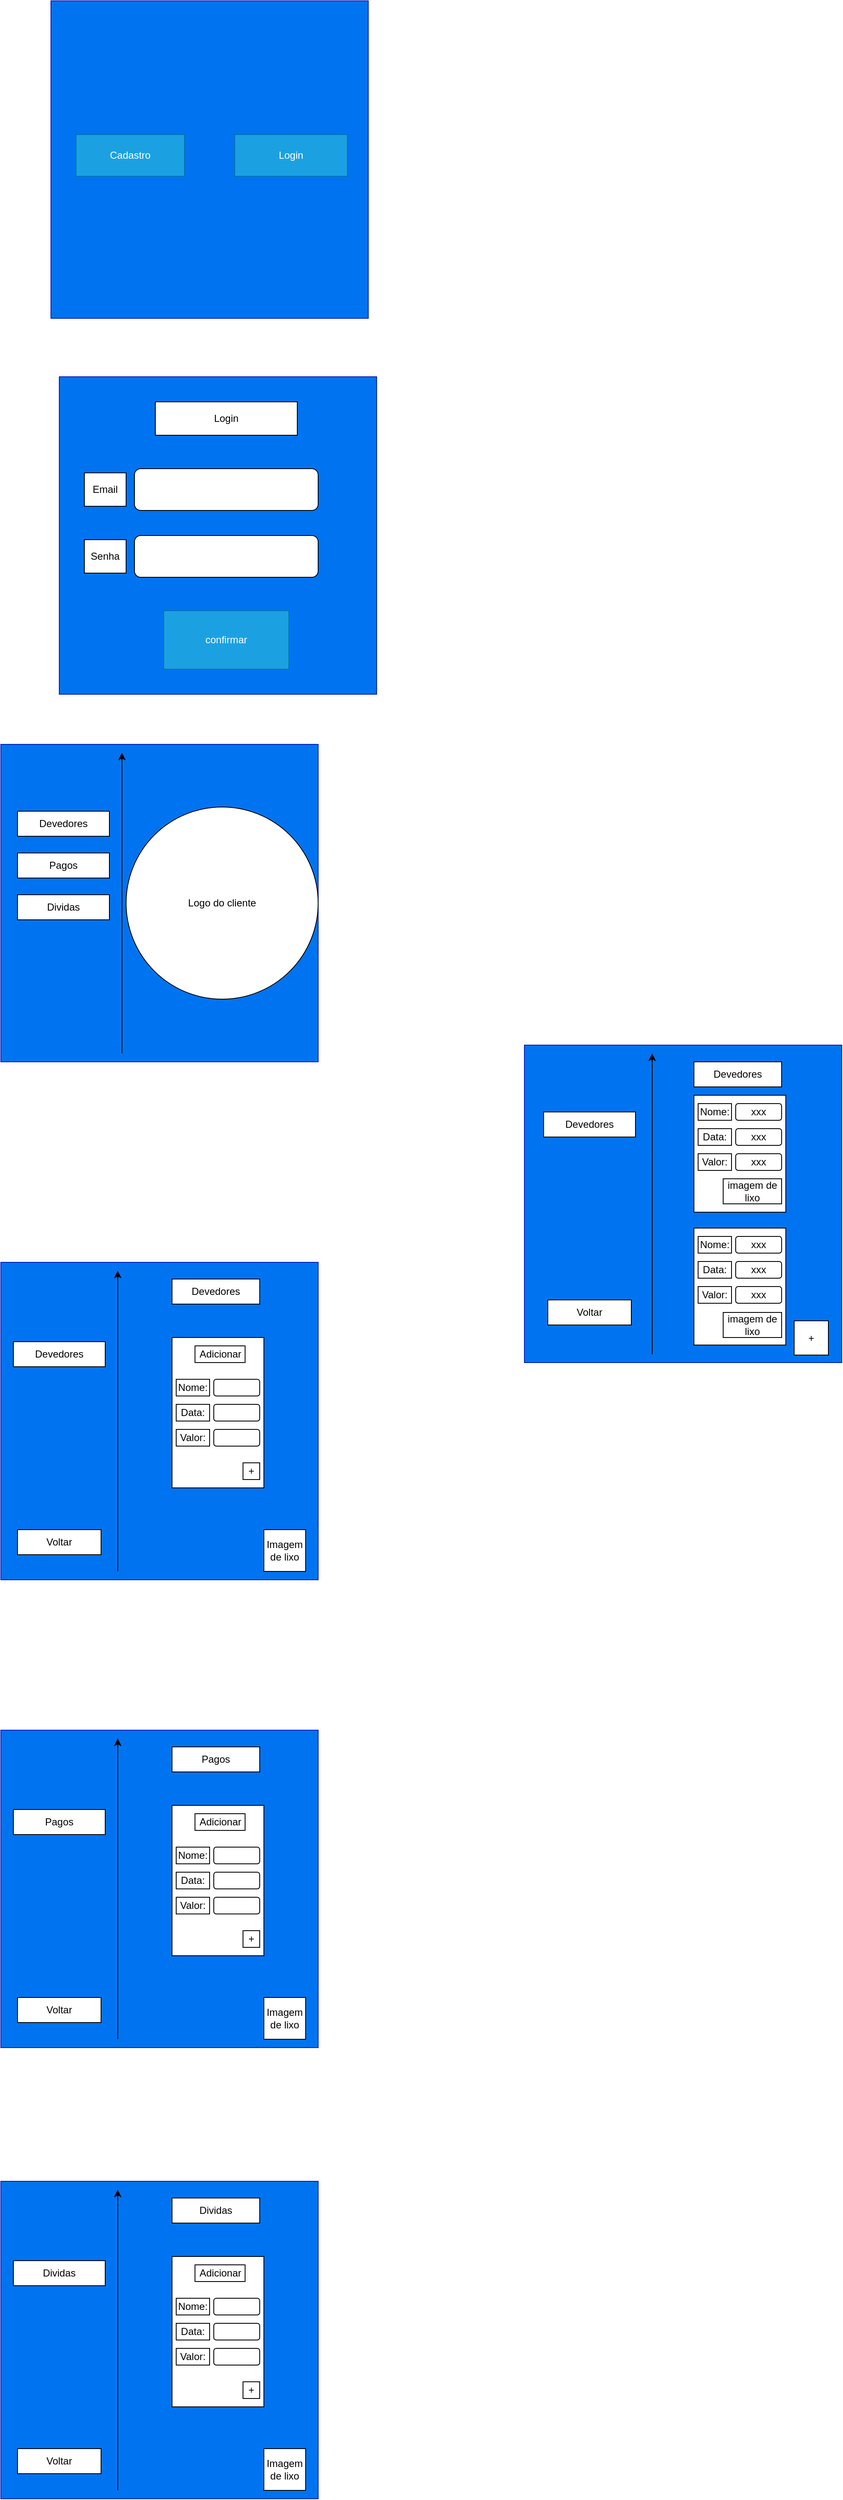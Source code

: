 <mxfile version="24.4.8" type="device">
  <diagram name="Página-1" id="--YW8Oi_dMuqeVS6Kxrc">
    <mxGraphModel dx="1434" dy="1951" grid="1" gridSize="10" guides="1" tooltips="1" connect="1" arrows="1" fold="1" page="1" pageScale="1" pageWidth="827" pageHeight="1169" math="0" shadow="0">
      <root>
        <mxCell id="0" />
        <mxCell id="1" parent="0" />
        <mxCell id="BsE6x93BiJvcrGHNvBgJ-4" value="" style="whiteSpace=wrap;html=1;aspect=fixed;fillColor=#0074f0;fontColor=#ffffff;strokeColor=#001DBC;" vertex="1" parent="1">
          <mxGeometry x="270" y="130" width="380" height="380" as="geometry" />
        </mxCell>
        <mxCell id="BsE6x93BiJvcrGHNvBgJ-5" value="" style="rounded=1;whiteSpace=wrap;html=1;" vertex="1" parent="1">
          <mxGeometry x="360" y="240" width="220" height="50" as="geometry" />
        </mxCell>
        <mxCell id="BsE6x93BiJvcrGHNvBgJ-6" value="" style="rounded=1;whiteSpace=wrap;html=1;" vertex="1" parent="1">
          <mxGeometry x="360" y="320" width="220" height="50" as="geometry" />
        </mxCell>
        <mxCell id="BsE6x93BiJvcrGHNvBgJ-7" value="Login&lt;span style=&quot;color: rgba(0, 0, 0, 0); font-family: monospace; font-size: 0px; text-align: start; text-wrap: nowrap;&quot;&gt;%3CmxGraphModel%3E%3Croot%3E%3CmxCell%20id%3D%220%22%2F%3E%3CmxCell%20id%3D%221%22%20parent%3D%220%22%2F%3E%3CmxCell%20id%3D%222%22%20value%3D%22%22%20style%3D%22rounded%3D1%3BwhiteSpace%3Dwrap%3Bhtml%3D1%3B%22%20vertex%3D%221%22%20parent%3D%221%22%3E%3CmxGeometry%20x%3D%22360%22%20y%3D%22240%22%20width%3D%22220%22%20height%3D%2250%22%20as%3D%22geometry%22%2F%3E%3C%2FmxCell%3E%3C%2Froot%3E%3C%2FmxGraphModel%3E&lt;/span&gt;" style="rounded=0;whiteSpace=wrap;html=1;" vertex="1" parent="1">
          <mxGeometry x="385" y="160" width="170" height="40" as="geometry" />
        </mxCell>
        <mxCell id="BsE6x93BiJvcrGHNvBgJ-8" value="Senha" style="rounded=0;whiteSpace=wrap;html=1;" vertex="1" parent="1">
          <mxGeometry x="300" y="325" width="50" height="40" as="geometry" />
        </mxCell>
        <mxCell id="BsE6x93BiJvcrGHNvBgJ-9" value="Email" style="rounded=0;whiteSpace=wrap;html=1;" vertex="1" parent="1">
          <mxGeometry x="300" y="245" width="50" height="40" as="geometry" />
        </mxCell>
        <mxCell id="BsE6x93BiJvcrGHNvBgJ-10" value="confirmar" style="rounded=0;whiteSpace=wrap;html=1;fillColor=#1ba1e2;fontColor=#ffffff;strokeColor=#006EAF;" vertex="1" parent="1">
          <mxGeometry x="395" y="410" width="150" height="70" as="geometry" />
        </mxCell>
        <mxCell id="BsE6x93BiJvcrGHNvBgJ-11" value="" style="whiteSpace=wrap;html=1;aspect=fixed;fillColor=#0074f0;fontColor=#ffffff;strokeColor=#001DBC;" vertex="1" parent="1">
          <mxGeometry x="260" y="-320" width="380" height="380" as="geometry" />
        </mxCell>
        <mxCell id="BsE6x93BiJvcrGHNvBgJ-12" value="Cadastro" style="rounded=0;whiteSpace=wrap;html=1;fillColor=#1ba1e2;fontColor=#ffffff;strokeColor=#006EAF;" vertex="1" parent="1">
          <mxGeometry x="290" y="-160" width="130" height="50" as="geometry" />
        </mxCell>
        <mxCell id="BsE6x93BiJvcrGHNvBgJ-13" value="Login" style="rounded=0;whiteSpace=wrap;html=1;fillColor=#1ba1e2;fontColor=#ffffff;strokeColor=#006EAF;" vertex="1" parent="1">
          <mxGeometry x="480" y="-160" width="135" height="50" as="geometry" />
        </mxCell>
        <mxCell id="BsE6x93BiJvcrGHNvBgJ-15" value="" style="whiteSpace=wrap;html=1;aspect=fixed;fillColor=#0074f0;fontColor=#ffffff;strokeColor=#001DBC;" vertex="1" parent="1">
          <mxGeometry x="200" y="570" width="380" height="380" as="geometry" />
        </mxCell>
        <mxCell id="BsE6x93BiJvcrGHNvBgJ-18" style="edgeStyle=orthogonalEdgeStyle;rounded=0;orthogonalLoop=1;jettySize=auto;html=1;" edge="1" parent="1">
          <mxGeometry relative="1" as="geometry">
            <mxPoint x="345" y="940" as="sourcePoint" />
            <mxPoint x="345" y="580" as="targetPoint" />
          </mxGeometry>
        </mxCell>
        <mxCell id="BsE6x93BiJvcrGHNvBgJ-19" value="Devedores" style="rounded=0;whiteSpace=wrap;html=1;" vertex="1" parent="1">
          <mxGeometry x="220" y="650" width="110" height="30" as="geometry" />
        </mxCell>
        <mxCell id="BsE6x93BiJvcrGHNvBgJ-20" value="Pagos" style="rounded=0;whiteSpace=wrap;html=1;" vertex="1" parent="1">
          <mxGeometry x="220" y="700" width="110" height="30" as="geometry" />
        </mxCell>
        <mxCell id="BsE6x93BiJvcrGHNvBgJ-21" value="Dividas" style="rounded=0;whiteSpace=wrap;html=1;" vertex="1" parent="1">
          <mxGeometry x="220" y="750" width="110" height="30" as="geometry" />
        </mxCell>
        <mxCell id="BsE6x93BiJvcrGHNvBgJ-22" value="Logo do cliente" style="ellipse;whiteSpace=wrap;html=1;aspect=fixed;" vertex="1" parent="1">
          <mxGeometry x="350" y="645" width="230" height="230" as="geometry" />
        </mxCell>
        <mxCell id="BsE6x93BiJvcrGHNvBgJ-23" value="" style="whiteSpace=wrap;html=1;aspect=fixed;fillColor=#0074f0;fontColor=#ffffff;strokeColor=#001DBC;" vertex="1" parent="1">
          <mxGeometry x="200" y="1190" width="380" height="380" as="geometry" />
        </mxCell>
        <mxCell id="BsE6x93BiJvcrGHNvBgJ-24" value="Devedores" style="rounded=0;whiteSpace=wrap;html=1;" vertex="1" parent="1">
          <mxGeometry x="405" y="1210" width="105" height="30" as="geometry" />
        </mxCell>
        <mxCell id="BsE6x93BiJvcrGHNvBgJ-26" value="" style="rounded=0;whiteSpace=wrap;html=1;" vertex="1" parent="1">
          <mxGeometry x="405" y="1280" width="110" height="180" as="geometry" />
        </mxCell>
        <mxCell id="BsE6x93BiJvcrGHNvBgJ-27" value="Adicionar" style="rounded=0;whiteSpace=wrap;html=1;" vertex="1" parent="1">
          <mxGeometry x="432.5" y="1290" width="60" height="20" as="geometry" />
        </mxCell>
        <mxCell id="BsE6x93BiJvcrGHNvBgJ-28" value="Nome:" style="rounded=0;whiteSpace=wrap;html=1;" vertex="1" parent="1">
          <mxGeometry x="410" y="1330" width="40" height="20" as="geometry" />
        </mxCell>
        <mxCell id="BsE6x93BiJvcrGHNvBgJ-29" value="" style="rounded=1;whiteSpace=wrap;html=1;" vertex="1" parent="1">
          <mxGeometry x="455" y="1330" width="55" height="20" as="geometry" />
        </mxCell>
        <mxCell id="BsE6x93BiJvcrGHNvBgJ-30" value="Data:" style="rounded=0;whiteSpace=wrap;html=1;" vertex="1" parent="1">
          <mxGeometry x="410" y="1360" width="40" height="20" as="geometry" />
        </mxCell>
        <mxCell id="BsE6x93BiJvcrGHNvBgJ-31" value="" style="rounded=1;whiteSpace=wrap;html=1;" vertex="1" parent="1">
          <mxGeometry x="455" y="1360" width="55" height="20" as="geometry" />
        </mxCell>
        <mxCell id="BsE6x93BiJvcrGHNvBgJ-32" value="Valor:" style="rounded=0;whiteSpace=wrap;html=1;" vertex="1" parent="1">
          <mxGeometry x="410" y="1390" width="40" height="20" as="geometry" />
        </mxCell>
        <mxCell id="BsE6x93BiJvcrGHNvBgJ-33" value="" style="rounded=1;whiteSpace=wrap;html=1;" vertex="1" parent="1">
          <mxGeometry x="455" y="1390" width="55" height="20" as="geometry" />
        </mxCell>
        <mxCell id="BsE6x93BiJvcrGHNvBgJ-35" value="+" style="whiteSpace=wrap;html=1;aspect=fixed;" vertex="1" parent="1">
          <mxGeometry x="490" y="1430" width="20" height="20" as="geometry" />
        </mxCell>
        <mxCell id="BsE6x93BiJvcrGHNvBgJ-36" value="Imagem de lixo" style="whiteSpace=wrap;html=1;aspect=fixed;" vertex="1" parent="1">
          <mxGeometry x="515" y="1510" width="50" height="50" as="geometry" />
        </mxCell>
        <mxCell id="BsE6x93BiJvcrGHNvBgJ-37" style="edgeStyle=orthogonalEdgeStyle;rounded=0;orthogonalLoop=1;jettySize=auto;html=1;" edge="1" parent="1">
          <mxGeometry relative="1" as="geometry">
            <mxPoint x="340" y="1560" as="sourcePoint" />
            <mxPoint x="340" y="1200" as="targetPoint" />
          </mxGeometry>
        </mxCell>
        <mxCell id="BsE6x93BiJvcrGHNvBgJ-39" value="Voltar" style="rounded=0;whiteSpace=wrap;html=1;" vertex="1" parent="1">
          <mxGeometry x="220" y="1510" width="100" height="30" as="geometry" />
        </mxCell>
        <mxCell id="BsE6x93BiJvcrGHNvBgJ-40" value="Devedores" style="rounded=0;whiteSpace=wrap;html=1;" vertex="1" parent="1">
          <mxGeometry x="215" y="1285" width="110" height="30" as="geometry" />
        </mxCell>
        <mxCell id="BsE6x93BiJvcrGHNvBgJ-41" value="" style="whiteSpace=wrap;html=1;aspect=fixed;fillColor=#0074f0;fontColor=#ffffff;strokeColor=#001DBC;" vertex="1" parent="1">
          <mxGeometry x="200" y="1750" width="380" height="380" as="geometry" />
        </mxCell>
        <mxCell id="BsE6x93BiJvcrGHNvBgJ-42" value="Pagos" style="rounded=0;whiteSpace=wrap;html=1;" vertex="1" parent="1">
          <mxGeometry x="405" y="1770" width="105" height="30" as="geometry" />
        </mxCell>
        <mxCell id="BsE6x93BiJvcrGHNvBgJ-43" value="" style="rounded=0;whiteSpace=wrap;html=1;" vertex="1" parent="1">
          <mxGeometry x="405" y="1840" width="110" height="180" as="geometry" />
        </mxCell>
        <mxCell id="BsE6x93BiJvcrGHNvBgJ-44" value="Adicionar" style="rounded=0;whiteSpace=wrap;html=1;" vertex="1" parent="1">
          <mxGeometry x="432.5" y="1850" width="60" height="20" as="geometry" />
        </mxCell>
        <mxCell id="BsE6x93BiJvcrGHNvBgJ-45" value="Nome:" style="rounded=0;whiteSpace=wrap;html=1;" vertex="1" parent="1">
          <mxGeometry x="410" y="1890" width="40" height="20" as="geometry" />
        </mxCell>
        <mxCell id="BsE6x93BiJvcrGHNvBgJ-46" value="" style="rounded=1;whiteSpace=wrap;html=1;" vertex="1" parent="1">
          <mxGeometry x="455" y="1890" width="55" height="20" as="geometry" />
        </mxCell>
        <mxCell id="BsE6x93BiJvcrGHNvBgJ-47" value="Data:" style="rounded=0;whiteSpace=wrap;html=1;" vertex="1" parent="1">
          <mxGeometry x="410" y="1920" width="40" height="20" as="geometry" />
        </mxCell>
        <mxCell id="BsE6x93BiJvcrGHNvBgJ-48" value="" style="rounded=1;whiteSpace=wrap;html=1;" vertex="1" parent="1">
          <mxGeometry x="455" y="1920" width="55" height="20" as="geometry" />
        </mxCell>
        <mxCell id="BsE6x93BiJvcrGHNvBgJ-49" value="Valor:" style="rounded=0;whiteSpace=wrap;html=1;" vertex="1" parent="1">
          <mxGeometry x="410" y="1950" width="40" height="20" as="geometry" />
        </mxCell>
        <mxCell id="BsE6x93BiJvcrGHNvBgJ-50" value="" style="rounded=1;whiteSpace=wrap;html=1;" vertex="1" parent="1">
          <mxGeometry x="455" y="1950" width="55" height="20" as="geometry" />
        </mxCell>
        <mxCell id="BsE6x93BiJvcrGHNvBgJ-51" value="+" style="whiteSpace=wrap;html=1;aspect=fixed;" vertex="1" parent="1">
          <mxGeometry x="490" y="1990" width="20" height="20" as="geometry" />
        </mxCell>
        <mxCell id="BsE6x93BiJvcrGHNvBgJ-52" value="Imagem de lixo" style="whiteSpace=wrap;html=1;aspect=fixed;" vertex="1" parent="1">
          <mxGeometry x="515" y="2070" width="50" height="50" as="geometry" />
        </mxCell>
        <mxCell id="BsE6x93BiJvcrGHNvBgJ-53" style="edgeStyle=orthogonalEdgeStyle;rounded=0;orthogonalLoop=1;jettySize=auto;html=1;" edge="1" parent="1">
          <mxGeometry relative="1" as="geometry">
            <mxPoint x="340" y="2120" as="sourcePoint" />
            <mxPoint x="340" y="1760" as="targetPoint" />
          </mxGeometry>
        </mxCell>
        <mxCell id="BsE6x93BiJvcrGHNvBgJ-54" value="Voltar" style="rounded=0;whiteSpace=wrap;html=1;" vertex="1" parent="1">
          <mxGeometry x="220" y="2070" width="100" height="30" as="geometry" />
        </mxCell>
        <mxCell id="BsE6x93BiJvcrGHNvBgJ-55" value="Pagos" style="rounded=0;whiteSpace=wrap;html=1;" vertex="1" parent="1">
          <mxGeometry x="215" y="1845" width="110" height="30" as="geometry" />
        </mxCell>
        <mxCell id="BsE6x93BiJvcrGHNvBgJ-56" value="" style="whiteSpace=wrap;html=1;aspect=fixed;fillColor=#0074f0;fontColor=#ffffff;strokeColor=#001DBC;" vertex="1" parent="1">
          <mxGeometry x="200" y="2290" width="380" height="380" as="geometry" />
        </mxCell>
        <mxCell id="BsE6x93BiJvcrGHNvBgJ-57" value="Dividas" style="rounded=0;whiteSpace=wrap;html=1;" vertex="1" parent="1">
          <mxGeometry x="405" y="2310" width="105" height="30" as="geometry" />
        </mxCell>
        <mxCell id="BsE6x93BiJvcrGHNvBgJ-58" value="" style="rounded=0;whiteSpace=wrap;html=1;" vertex="1" parent="1">
          <mxGeometry x="405" y="2380" width="110" height="180" as="geometry" />
        </mxCell>
        <mxCell id="BsE6x93BiJvcrGHNvBgJ-59" value="Adicionar" style="rounded=0;whiteSpace=wrap;html=1;" vertex="1" parent="1">
          <mxGeometry x="432.5" y="2390" width="60" height="20" as="geometry" />
        </mxCell>
        <mxCell id="BsE6x93BiJvcrGHNvBgJ-60" value="Nome:" style="rounded=0;whiteSpace=wrap;html=1;" vertex="1" parent="1">
          <mxGeometry x="410" y="2430" width="40" height="20" as="geometry" />
        </mxCell>
        <mxCell id="BsE6x93BiJvcrGHNvBgJ-61" value="" style="rounded=1;whiteSpace=wrap;html=1;" vertex="1" parent="1">
          <mxGeometry x="455" y="2430" width="55" height="20" as="geometry" />
        </mxCell>
        <mxCell id="BsE6x93BiJvcrGHNvBgJ-62" value="Data:" style="rounded=0;whiteSpace=wrap;html=1;" vertex="1" parent="1">
          <mxGeometry x="410" y="2460" width="40" height="20" as="geometry" />
        </mxCell>
        <mxCell id="BsE6x93BiJvcrGHNvBgJ-63" value="" style="rounded=1;whiteSpace=wrap;html=1;" vertex="1" parent="1">
          <mxGeometry x="455" y="2460" width="55" height="20" as="geometry" />
        </mxCell>
        <mxCell id="BsE6x93BiJvcrGHNvBgJ-64" value="Valor:" style="rounded=0;whiteSpace=wrap;html=1;" vertex="1" parent="1">
          <mxGeometry x="410" y="2490" width="40" height="20" as="geometry" />
        </mxCell>
        <mxCell id="BsE6x93BiJvcrGHNvBgJ-65" value="" style="rounded=1;whiteSpace=wrap;html=1;" vertex="1" parent="1">
          <mxGeometry x="455" y="2490" width="55" height="20" as="geometry" />
        </mxCell>
        <mxCell id="BsE6x93BiJvcrGHNvBgJ-66" value="+" style="whiteSpace=wrap;html=1;aspect=fixed;" vertex="1" parent="1">
          <mxGeometry x="490" y="2530" width="20" height="20" as="geometry" />
        </mxCell>
        <mxCell id="BsE6x93BiJvcrGHNvBgJ-67" value="Imagem de lixo" style="whiteSpace=wrap;html=1;aspect=fixed;" vertex="1" parent="1">
          <mxGeometry x="515" y="2610" width="50" height="50" as="geometry" />
        </mxCell>
        <mxCell id="BsE6x93BiJvcrGHNvBgJ-68" style="edgeStyle=orthogonalEdgeStyle;rounded=0;orthogonalLoop=1;jettySize=auto;html=1;" edge="1" parent="1">
          <mxGeometry relative="1" as="geometry">
            <mxPoint x="340" y="2660" as="sourcePoint" />
            <mxPoint x="340" y="2300" as="targetPoint" />
          </mxGeometry>
        </mxCell>
        <mxCell id="BsE6x93BiJvcrGHNvBgJ-69" value="Voltar" style="rounded=0;whiteSpace=wrap;html=1;" vertex="1" parent="1">
          <mxGeometry x="220" y="2610" width="100" height="30" as="geometry" />
        </mxCell>
        <mxCell id="BsE6x93BiJvcrGHNvBgJ-70" value="Dividas" style="rounded=0;whiteSpace=wrap;html=1;" vertex="1" parent="1">
          <mxGeometry x="215" y="2385" width="110" height="30" as="geometry" />
        </mxCell>
        <mxCell id="BsE6x93BiJvcrGHNvBgJ-71" value="" style="whiteSpace=wrap;html=1;aspect=fixed;fillColor=#0074f0;fontColor=#ffffff;strokeColor=#001DBC;" vertex="1" parent="1">
          <mxGeometry x="827" y="930" width="380" height="380" as="geometry" />
        </mxCell>
        <mxCell id="BsE6x93BiJvcrGHNvBgJ-72" style="edgeStyle=orthogonalEdgeStyle;rounded=0;orthogonalLoop=1;jettySize=auto;html=1;" edge="1" parent="1">
          <mxGeometry relative="1" as="geometry">
            <mxPoint x="980" y="1300" as="sourcePoint" />
            <mxPoint x="980" y="940" as="targetPoint" />
          </mxGeometry>
        </mxCell>
        <mxCell id="BsE6x93BiJvcrGHNvBgJ-73" value="Voltar" style="rounded=0;whiteSpace=wrap;html=1;" vertex="1" parent="1">
          <mxGeometry x="855" y="1235" width="100" height="30" as="geometry" />
        </mxCell>
        <mxCell id="BsE6x93BiJvcrGHNvBgJ-74" value="Devedores" style="rounded=0;whiteSpace=wrap;html=1;" vertex="1" parent="1">
          <mxGeometry x="850" y="1010" width="110" height="30" as="geometry" />
        </mxCell>
        <mxCell id="BsE6x93BiJvcrGHNvBgJ-75" value="Devedores" style="rounded=0;whiteSpace=wrap;html=1;" vertex="1" parent="1">
          <mxGeometry x="1030" y="950" width="105" height="30" as="geometry" />
        </mxCell>
        <mxCell id="BsE6x93BiJvcrGHNvBgJ-76" value="" style="rounded=0;whiteSpace=wrap;html=1;" vertex="1" parent="1">
          <mxGeometry x="1030" y="990" width="110" height="140" as="geometry" />
        </mxCell>
        <mxCell id="BsE6x93BiJvcrGHNvBgJ-78" value="Nome:" style="rounded=0;whiteSpace=wrap;html=1;" vertex="1" parent="1">
          <mxGeometry x="1035" y="1000" width="40" height="20" as="geometry" />
        </mxCell>
        <mxCell id="BsE6x93BiJvcrGHNvBgJ-79" value="xxx" style="rounded=1;whiteSpace=wrap;html=1;" vertex="1" parent="1">
          <mxGeometry x="1080" y="1000" width="55" height="20" as="geometry" />
        </mxCell>
        <mxCell id="BsE6x93BiJvcrGHNvBgJ-80" value="Data:" style="rounded=0;whiteSpace=wrap;html=1;" vertex="1" parent="1">
          <mxGeometry x="1035" y="1030" width="40" height="20" as="geometry" />
        </mxCell>
        <mxCell id="BsE6x93BiJvcrGHNvBgJ-81" value="xxx" style="rounded=1;whiteSpace=wrap;html=1;" vertex="1" parent="1">
          <mxGeometry x="1080" y="1030" width="55" height="20" as="geometry" />
        </mxCell>
        <mxCell id="BsE6x93BiJvcrGHNvBgJ-82" value="Valor:" style="rounded=0;whiteSpace=wrap;html=1;" vertex="1" parent="1">
          <mxGeometry x="1035" y="1060" width="40" height="20" as="geometry" />
        </mxCell>
        <mxCell id="BsE6x93BiJvcrGHNvBgJ-83" value="xxx" style="rounded=1;whiteSpace=wrap;html=1;" vertex="1" parent="1">
          <mxGeometry x="1080" y="1060" width="55" height="20" as="geometry" />
        </mxCell>
        <mxCell id="BsE6x93BiJvcrGHNvBgJ-84" value="+" style="whiteSpace=wrap;html=1;aspect=fixed;" vertex="1" parent="1">
          <mxGeometry x="1150" y="1260" width="41" height="41" as="geometry" />
        </mxCell>
        <mxCell id="BsE6x93BiJvcrGHNvBgJ-86" style="edgeStyle=orthogonalEdgeStyle;rounded=0;orthogonalLoop=1;jettySize=auto;html=1;exitX=0.5;exitY=1;exitDx=0;exitDy=0;" edge="1" parent="1" source="BsE6x93BiJvcrGHNvBgJ-76" target="BsE6x93BiJvcrGHNvBgJ-76">
          <mxGeometry relative="1" as="geometry" />
        </mxCell>
        <mxCell id="BsE6x93BiJvcrGHNvBgJ-107" value="" style="rounded=0;whiteSpace=wrap;html=1;" vertex="1" parent="1">
          <mxGeometry x="1030" y="1149" width="110" height="140" as="geometry" />
        </mxCell>
        <mxCell id="BsE6x93BiJvcrGHNvBgJ-108" value="Nome:" style="rounded=0;whiteSpace=wrap;html=1;" vertex="1" parent="1">
          <mxGeometry x="1035" y="1159" width="40" height="20" as="geometry" />
        </mxCell>
        <mxCell id="BsE6x93BiJvcrGHNvBgJ-109" value="xxx" style="rounded=1;whiteSpace=wrap;html=1;" vertex="1" parent="1">
          <mxGeometry x="1080" y="1159" width="55" height="20" as="geometry" />
        </mxCell>
        <mxCell id="BsE6x93BiJvcrGHNvBgJ-110" value="Data:" style="rounded=0;whiteSpace=wrap;html=1;" vertex="1" parent="1">
          <mxGeometry x="1035" y="1189" width="40" height="20" as="geometry" />
        </mxCell>
        <mxCell id="BsE6x93BiJvcrGHNvBgJ-111" value="xxx" style="rounded=1;whiteSpace=wrap;html=1;" vertex="1" parent="1">
          <mxGeometry x="1080" y="1189" width="55" height="20" as="geometry" />
        </mxCell>
        <mxCell id="BsE6x93BiJvcrGHNvBgJ-112" value="Valor:" style="rounded=0;whiteSpace=wrap;html=1;" vertex="1" parent="1">
          <mxGeometry x="1035" y="1219" width="40" height="20" as="geometry" />
        </mxCell>
        <mxCell id="BsE6x93BiJvcrGHNvBgJ-113" value="xxx" style="rounded=1;whiteSpace=wrap;html=1;" vertex="1" parent="1">
          <mxGeometry x="1080" y="1219" width="55" height="20" as="geometry" />
        </mxCell>
        <mxCell id="BsE6x93BiJvcrGHNvBgJ-115" style="edgeStyle=orthogonalEdgeStyle;rounded=0;orthogonalLoop=1;jettySize=auto;html=1;exitX=0.5;exitY=1;exitDx=0;exitDy=0;" edge="1" parent="1" source="BsE6x93BiJvcrGHNvBgJ-107" target="BsE6x93BiJvcrGHNvBgJ-107">
          <mxGeometry relative="1" as="geometry" />
        </mxCell>
        <mxCell id="BsE6x93BiJvcrGHNvBgJ-116" value="imagem de lixo" style="rounded=0;whiteSpace=wrap;html=1;" vertex="1" parent="1">
          <mxGeometry x="1065" y="1090" width="70" height="30" as="geometry" />
        </mxCell>
        <mxCell id="BsE6x93BiJvcrGHNvBgJ-117" value="imagem de lixo" style="rounded=0;whiteSpace=wrap;html=1;" vertex="1" parent="1">
          <mxGeometry x="1065" y="1250" width="70" height="30" as="geometry" />
        </mxCell>
      </root>
    </mxGraphModel>
  </diagram>
</mxfile>
